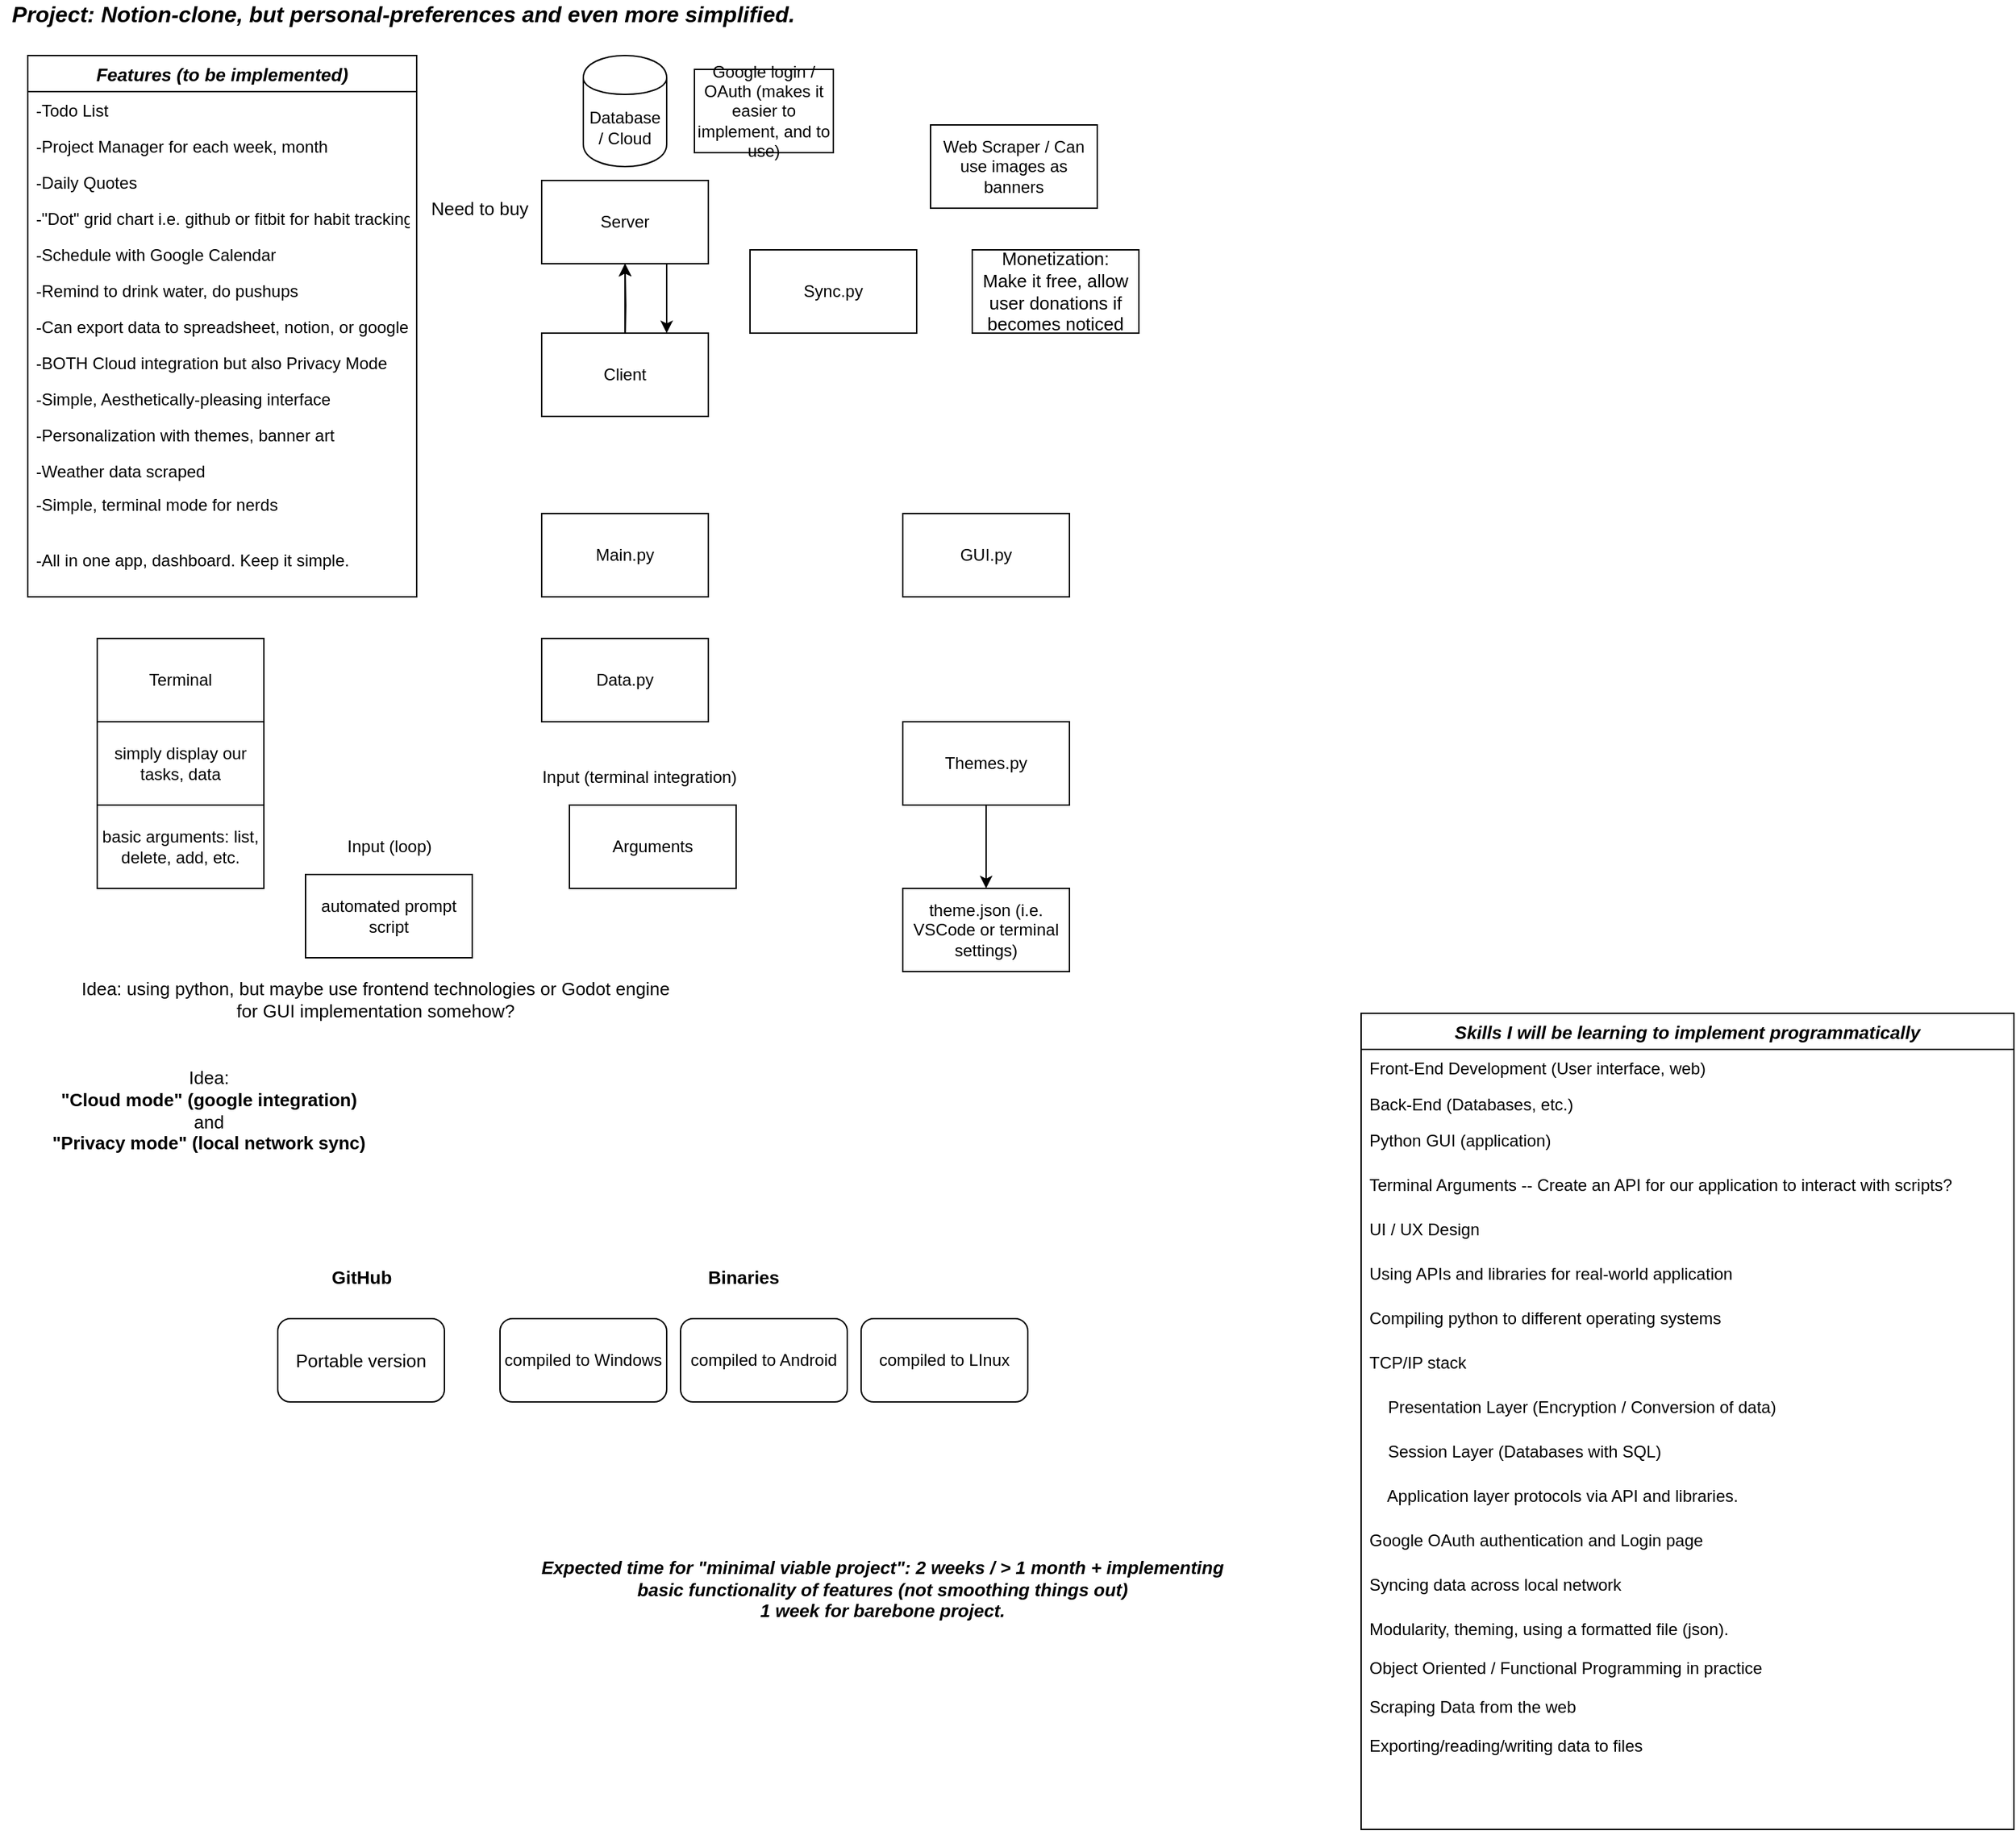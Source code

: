 <mxfile version="14.9.3" type="device"><diagram id="m1ZiXbeOmCHah1q8ih5m" name="Page-1"><mxGraphModel dx="809" dy="1233" grid="1" gridSize="10" guides="1" tooltips="1" connect="1" arrows="1" fold="1" page="1" pageScale="1" pageWidth="850" pageHeight="1100" math="0" shadow="0"><root><mxCell id="0"/><mxCell id="1" parent="0"/><mxCell id="vagmLVBsLf-TXgn-ubsa-1" value="Main.py" style="rounded=0;whiteSpace=wrap;html=1;" vertex="1" parent="1"><mxGeometry x="390" y="380" width="120" height="60" as="geometry"/></mxCell><mxCell id="vagmLVBsLf-TXgn-ubsa-3" value="Terminal" style="whiteSpace=wrap;html=1;" vertex="1" parent="1"><mxGeometry x="70" y="470" width="120" height="60" as="geometry"/></mxCell><mxCell id="vagmLVBsLf-TXgn-ubsa-4" value="GUI.py" style="whiteSpace=wrap;html=1;" vertex="1" parent="1"><mxGeometry x="650" y="380" width="120" height="60" as="geometry"/></mxCell><mxCell id="vagmLVBsLf-TXgn-ubsa-5" value="simply display our tasks, data" style="whiteSpace=wrap;html=1;" vertex="1" parent="1"><mxGeometry x="70" y="530" width="120" height="60" as="geometry"/></mxCell><mxCell id="vagmLVBsLf-TXgn-ubsa-7" value="automated prompt script&lt;br&gt;" style="whiteSpace=wrap;html=1;" vertex="1" parent="1"><mxGeometry x="220" y="640" width="120" height="60" as="geometry"/></mxCell><mxCell id="vagmLVBsLf-TXgn-ubsa-8" value="basic arguments: list, delete, add, etc." style="whiteSpace=wrap;html=1;" vertex="1" parent="1"><mxGeometry x="70" y="590" width="120" height="60" as="geometry"/></mxCell><mxCell id="vagmLVBsLf-TXgn-ubsa-14" style="edgeStyle=orthogonalEdgeStyle;rounded=0;orthogonalLoop=1;jettySize=auto;html=1;entryX=0.75;entryY=0;entryDx=0;entryDy=0;" edge="1" parent="1" source="vagmLVBsLf-TXgn-ubsa-9" target="vagmLVBsLf-TXgn-ubsa-10"><mxGeometry relative="1" as="geometry"><Array as="points"><mxPoint x="480" y="220"/><mxPoint x="480" y="220"/></Array></mxGeometry></mxCell><mxCell id="vagmLVBsLf-TXgn-ubsa-9" value="Server" style="whiteSpace=wrap;html=1;" vertex="1" parent="1"><mxGeometry x="390" y="140" width="120" height="60" as="geometry"/></mxCell><mxCell id="vagmLVBsLf-TXgn-ubsa-13" style="edgeStyle=orthogonalEdgeStyle;rounded=0;orthogonalLoop=1;jettySize=auto;html=1;entryX=0.5;entryY=1;entryDx=0;entryDy=0;" edge="1" parent="1" source="vagmLVBsLf-TXgn-ubsa-10" target="vagmLVBsLf-TXgn-ubsa-9"><mxGeometry relative="1" as="geometry"/></mxCell><mxCell id="vagmLVBsLf-TXgn-ubsa-15" value="" style="edgeStyle=orthogonalEdgeStyle;rounded=0;orthogonalLoop=1;jettySize=auto;html=1;" edge="1" parent="1" target="vagmLVBsLf-TXgn-ubsa-9"><mxGeometry relative="1" as="geometry"><mxPoint x="450" y="260" as="sourcePoint"/></mxGeometry></mxCell><mxCell id="vagmLVBsLf-TXgn-ubsa-10" value="Client" style="whiteSpace=wrap;html=1;" vertex="1" parent="1"><mxGeometry x="390" y="250" width="120" height="60" as="geometry"/></mxCell><mxCell id="vagmLVBsLf-TXgn-ubsa-11" value="Database / Cloud" style="shape=cylinder;whiteSpace=wrap;html=1;boundedLbl=1;backgroundOutline=1;" vertex="1" parent="1"><mxGeometry x="420" y="50" width="60" height="80" as="geometry"/></mxCell><mxCell id="vagmLVBsLf-TXgn-ubsa-12" value="Google login / OAuth (makes it easier to implement, and to use)" style="whiteSpace=wrap;html=1;" vertex="1" parent="1"><mxGeometry x="500" y="60" width="100" height="60" as="geometry"/></mxCell><mxCell id="vagmLVBsLf-TXgn-ubsa-17" value="Data.py" style="whiteSpace=wrap;html=1;" vertex="1" parent="1"><mxGeometry x="390" y="470" width="120" height="60" as="geometry"/></mxCell><mxCell id="vagmLVBsLf-TXgn-ubsa-19" value="&lt;font style=&quot;font-size: 16px&quot;&gt;&lt;i&gt;&lt;b&gt;Project: Notion-clone, but personal-preferences and even more simplified.&lt;/b&gt;&lt;/i&gt;&lt;/font&gt;" style="text;html=1;align=center;verticalAlign=middle;resizable=0;points=[];autosize=1;strokeColor=none;" vertex="1" parent="1"><mxGeometry y="10" width="580" height="20" as="geometry"/></mxCell><mxCell id="vagmLVBsLf-TXgn-ubsa-24" style="edgeStyle=orthogonalEdgeStyle;rounded=0;orthogonalLoop=1;jettySize=auto;html=1;entryX=0.5;entryY=0;entryDx=0;entryDy=0;" edge="1" parent="1" source="vagmLVBsLf-TXgn-ubsa-20" target="vagmLVBsLf-TXgn-ubsa-23"><mxGeometry relative="1" as="geometry"/></mxCell><mxCell id="vagmLVBsLf-TXgn-ubsa-20" value="Themes.py" style="whiteSpace=wrap;html=1;" vertex="1" parent="1"><mxGeometry x="650" y="530" width="120" height="60" as="geometry"/></mxCell><mxCell id="vagmLVBsLf-TXgn-ubsa-23" value="theme.json (i.e. VSCode or terminal settings)" style="whiteSpace=wrap;html=1;" vertex="1" parent="1"><mxGeometry x="650" y="650" width="120" height="60" as="geometry"/></mxCell><mxCell id="vagmLVBsLf-TXgn-ubsa-26" value="Arguments" style="whiteSpace=wrap;html=1;" vertex="1" parent="1"><mxGeometry x="410" y="590" width="120" height="60" as="geometry"/></mxCell><mxCell id="vagmLVBsLf-TXgn-ubsa-27" value="Input (terminal integration)" style="text;html=1;align=center;verticalAlign=middle;resizable=0;points=[];autosize=1;strokeColor=none;" vertex="1" parent="1"><mxGeometry x="380" y="560" width="160" height="20" as="geometry"/></mxCell><mxCell id="vagmLVBsLf-TXgn-ubsa-29" value="Input (loop)" style="text;html=1;align=center;verticalAlign=middle;resizable=0;points=[];autosize=1;strokeColor=none;" vertex="1" parent="1"><mxGeometry x="240" y="610" width="80" height="20" as="geometry"/></mxCell><mxCell id="vagmLVBsLf-TXgn-ubsa-31" value="Web Scraper / Can use images as banners" style="whiteSpace=wrap;html=1;" vertex="1" parent="1"><mxGeometry x="670" y="100" width="120" height="60" as="geometry"/></mxCell><mxCell id="vagmLVBsLf-TXgn-ubsa-32" value="Sync.py&lt;br&gt;" style="whiteSpace=wrap;html=1;" vertex="1" parent="1"><mxGeometry x="540" y="190" width="120" height="60" as="geometry"/></mxCell><mxCell id="vagmLVBsLf-TXgn-ubsa-38" value="compiled to Windows" style="rounded=1;whiteSpace=wrap;html=1;" vertex="1" parent="1"><mxGeometry x="360" y="960" width="120" height="60" as="geometry"/></mxCell><mxCell id="vagmLVBsLf-TXgn-ubsa-39" value="compiled to Android" style="rounded=1;whiteSpace=wrap;html=1;" vertex="1" parent="1"><mxGeometry x="490" y="960" width="120" height="60" as="geometry"/></mxCell><mxCell id="vagmLVBsLf-TXgn-ubsa-40" value="compiled to LInux" style="rounded=1;whiteSpace=wrap;html=1;" vertex="1" parent="1"><mxGeometry x="620" y="960" width="120" height="60" as="geometry"/></mxCell><mxCell id="vagmLVBsLf-TXgn-ubsa-41" value="Features (to be implemented)" style="swimlane;fontStyle=3;childLayout=stackLayout;horizontal=1;startSize=26;horizontalStack=0;resizeParent=1;resizeParentMax=0;resizeLast=0;collapsible=1;marginBottom=0;fontSize=13;" vertex="1" parent="1"><mxGeometry x="20" y="50" width="280" height="390" as="geometry"/></mxCell><mxCell id="vagmLVBsLf-TXgn-ubsa-42" value="-Todo List   " style="text;strokeColor=none;fillColor=none;align=left;verticalAlign=top;spacingLeft=4;spacingRight=4;overflow=hidden;rotatable=0;points=[[0,0.5],[1,0.5]];portConstraint=eastwest;" vertex="1" parent="vagmLVBsLf-TXgn-ubsa-41"><mxGeometry y="26" width="280" height="26" as="geometry"/></mxCell><mxCell id="vagmLVBsLf-TXgn-ubsa-43" value="-Project Manager for each week, month" style="text;strokeColor=none;fillColor=none;align=left;verticalAlign=top;spacingLeft=4;spacingRight=4;overflow=hidden;rotatable=0;points=[[0,0.5],[1,0.5]];portConstraint=eastwest;" vertex="1" parent="vagmLVBsLf-TXgn-ubsa-41"><mxGeometry y="52" width="280" height="26" as="geometry"/></mxCell><mxCell id="vagmLVBsLf-TXgn-ubsa-59" value="-Daily Quotes" style="text;strokeColor=none;fillColor=none;align=left;verticalAlign=top;spacingLeft=4;spacingRight=4;overflow=hidden;rotatable=0;points=[[0,0.5],[1,0.5]];portConstraint=eastwest;" vertex="1" parent="vagmLVBsLf-TXgn-ubsa-41"><mxGeometry y="78" width="280" height="26" as="geometry"/></mxCell><mxCell id="vagmLVBsLf-TXgn-ubsa-60" value="-&quot;Dot&quot; grid chart i.e. github or fitbit for habit tracking" style="text;strokeColor=none;fillColor=none;align=left;verticalAlign=top;spacingLeft=4;spacingRight=4;overflow=hidden;rotatable=0;points=[[0,0.5],[1,0.5]];portConstraint=eastwest;" vertex="1" parent="vagmLVBsLf-TXgn-ubsa-41"><mxGeometry y="104" width="280" height="26" as="geometry"/></mxCell><mxCell id="vagmLVBsLf-TXgn-ubsa-45" value="-Schedule with Google Calendar" style="text;strokeColor=none;fillColor=none;align=left;verticalAlign=top;spacingLeft=4;spacingRight=4;overflow=hidden;rotatable=0;points=[[0,0.5],[1,0.5]];portConstraint=eastwest;" vertex="1" parent="vagmLVBsLf-TXgn-ubsa-41"><mxGeometry y="130" width="280" height="26" as="geometry"/></mxCell><mxCell id="vagmLVBsLf-TXgn-ubsa-47" value="-Remind to drink water, do pushups" style="text;strokeColor=none;fillColor=none;align=left;verticalAlign=top;spacingLeft=4;spacingRight=4;overflow=hidden;rotatable=0;points=[[0,0.5],[1,0.5]];portConstraint=eastwest;" vertex="1" parent="vagmLVBsLf-TXgn-ubsa-41"><mxGeometry y="156" width="280" height="26" as="geometry"/></mxCell><mxCell id="vagmLVBsLf-TXgn-ubsa-54" value="-Can export data to spreadsheet, notion, or google" style="text;strokeColor=none;fillColor=none;align=left;verticalAlign=top;spacingLeft=4;spacingRight=4;overflow=hidden;rotatable=0;points=[[0,0.5],[1,0.5]];portConstraint=eastwest;" vertex="1" parent="vagmLVBsLf-TXgn-ubsa-41"><mxGeometry y="182" width="280" height="26" as="geometry"/></mxCell><mxCell id="vagmLVBsLf-TXgn-ubsa-58" value="-BOTH Cloud integration but also Privacy Mode" style="text;strokeColor=none;fillColor=none;align=left;verticalAlign=top;spacingLeft=4;spacingRight=4;overflow=hidden;rotatable=0;points=[[0,0.5],[1,0.5]];portConstraint=eastwest;" vertex="1" parent="vagmLVBsLf-TXgn-ubsa-41"><mxGeometry y="208" width="280" height="26" as="geometry"/></mxCell><mxCell id="vagmLVBsLf-TXgn-ubsa-55" value="-Simple, Aesthetically-pleasing interface" style="text;strokeColor=none;fillColor=none;align=left;verticalAlign=top;spacingLeft=4;spacingRight=4;overflow=hidden;rotatable=0;points=[[0,0.5],[1,0.5]];portConstraint=eastwest;" vertex="1" parent="vagmLVBsLf-TXgn-ubsa-41"><mxGeometry y="234" width="280" height="26" as="geometry"/></mxCell><mxCell id="vagmLVBsLf-TXgn-ubsa-57" value="-Personalization with themes, banner art" style="text;strokeColor=none;fillColor=none;align=left;verticalAlign=top;spacingLeft=4;spacingRight=4;overflow=hidden;rotatable=0;points=[[0,0.5],[1,0.5]];portConstraint=eastwest;" vertex="1" parent="vagmLVBsLf-TXgn-ubsa-41"><mxGeometry y="260" width="280" height="26" as="geometry"/></mxCell><mxCell id="vagmLVBsLf-TXgn-ubsa-65" value="-Weather data scraped" style="text;strokeColor=none;fillColor=none;align=left;verticalAlign=top;spacingLeft=4;spacingRight=4;overflow=hidden;rotatable=0;points=[[0,0.5],[1,0.5]];portConstraint=eastwest;" vertex="1" parent="vagmLVBsLf-TXgn-ubsa-41"><mxGeometry y="286" width="280" height="24" as="geometry"/></mxCell><mxCell id="vagmLVBsLf-TXgn-ubsa-56" value="-Simple, terminal mode for nerds" style="text;strokeColor=none;fillColor=none;align=left;verticalAlign=top;spacingLeft=4;spacingRight=4;overflow=hidden;rotatable=0;points=[[0,0.5],[1,0.5]];portConstraint=eastwest;" vertex="1" parent="vagmLVBsLf-TXgn-ubsa-41"><mxGeometry y="310" width="280" height="40" as="geometry"/></mxCell><mxCell id="vagmLVBsLf-TXgn-ubsa-67" value="-All in one app, dashboard. Keep it simple." style="text;strokeColor=none;fillColor=none;align=left;verticalAlign=top;spacingLeft=4;spacingRight=4;overflow=hidden;rotatable=0;points=[[0,0.5],[1,0.5]];portConstraint=eastwest;" vertex="1" parent="vagmLVBsLf-TXgn-ubsa-41"><mxGeometry y="350" width="280" height="40" as="geometry"/></mxCell><mxCell id="vagmLVBsLf-TXgn-ubsa-48" value="Idea: using python, but maybe use frontend technologies or Godot engine&lt;br&gt;for GUI implementation somehow?" style="text;html=1;align=center;verticalAlign=middle;resizable=0;points=[];autosize=1;strokeColor=none;fontSize=13;" vertex="1" parent="1"><mxGeometry x="50" y="710" width="440" height="40" as="geometry"/></mxCell><mxCell id="vagmLVBsLf-TXgn-ubsa-49" value="Portable version" style="rounded=1;whiteSpace=wrap;html=1;fontSize=13;" vertex="1" parent="1"><mxGeometry x="200" y="960" width="120" height="60" as="geometry"/></mxCell><mxCell id="vagmLVBsLf-TXgn-ubsa-50" value="&lt;b&gt;Binaries&lt;/b&gt;" style="text;html=1;align=center;verticalAlign=middle;resizable=0;points=[];autosize=1;strokeColor=none;fontSize=13;" vertex="1" parent="1"><mxGeometry x="500" y="920" width="70" height="20" as="geometry"/></mxCell><mxCell id="vagmLVBsLf-TXgn-ubsa-51" value="&lt;b&gt;GitHub&lt;/b&gt;" style="text;html=1;align=center;verticalAlign=middle;resizable=0;points=[];autosize=1;strokeColor=none;fontSize=13;" vertex="1" parent="1"><mxGeometry x="230" y="920" width="60" height="20" as="geometry"/></mxCell><mxCell id="vagmLVBsLf-TXgn-ubsa-52" value="Need to buy" style="text;html=1;align=center;verticalAlign=middle;resizable=0;points=[];autosize=1;strokeColor=none;fontSize=13;" vertex="1" parent="1"><mxGeometry x="300" y="150" width="90" height="20" as="geometry"/></mxCell><mxCell id="vagmLVBsLf-TXgn-ubsa-53" value="Idea:&lt;br&gt;&lt;b&gt;&quot;Cloud mode&quot; (google integration)&lt;/b&gt;&lt;br&gt;and&lt;br&gt;&lt;b&gt;&quot;Privacy mode&quot; (local network sync)&lt;/b&gt;" style="text;html=1;align=center;verticalAlign=middle;resizable=0;points=[];autosize=1;strokeColor=none;fontSize=13;" vertex="1" parent="1"><mxGeometry x="30" y="775" width="240" height="70" as="geometry"/></mxCell><mxCell id="vagmLVBsLf-TXgn-ubsa-62" value="Monetization: &lt;br&gt;Make it free, allow user donations if becomes noticed" style="whiteSpace=wrap;html=1;fontSize=13;" vertex="1" parent="1"><mxGeometry x="700" y="190" width="120" height="60" as="geometry"/></mxCell><mxCell id="vagmLVBsLf-TXgn-ubsa-68" value="&lt;b&gt;&lt;i&gt;Expected time for &quot;minimal viable project&quot;: 2 weeks / &amp;gt; 1 month + implementing&lt;br&gt;basic functionality of features (not smoothing things out)&lt;br&gt;1 week for barebone project.&lt;br&gt;&lt;/i&gt;&lt;/b&gt;" style="text;html=1;align=center;verticalAlign=middle;resizable=0;points=[];autosize=1;strokeColor=none;fontSize=13;" vertex="1" parent="1"><mxGeometry x="380" y="1130" width="510" height="50" as="geometry"/></mxCell><mxCell id="vagmLVBsLf-TXgn-ubsa-71" value="Skills I will be learning to implement programmatically" style="swimlane;fontStyle=3;childLayout=stackLayout;horizontal=1;startSize=26;horizontalStack=0;resizeParent=1;resizeParentMax=0;resizeLast=0;collapsible=1;marginBottom=0;fontSize=13;" vertex="1" parent="1"><mxGeometry x="980" y="740" width="470" height="588" as="geometry"><mxRectangle x="980" y="735" width="170" height="26" as="alternateBounds"/></mxGeometry></mxCell><mxCell id="vagmLVBsLf-TXgn-ubsa-72" value="Front-End Development (User interface, web)    " style="text;strokeColor=none;fillColor=none;align=left;verticalAlign=top;spacingLeft=4;spacingRight=4;overflow=hidden;rotatable=0;points=[[0,0.5],[1,0.5]];portConstraint=eastwest;" vertex="1" parent="vagmLVBsLf-TXgn-ubsa-71"><mxGeometry y="26" width="470" height="26" as="geometry"/></mxCell><mxCell id="vagmLVBsLf-TXgn-ubsa-73" value="Back-End (Databases, etc.)" style="text;strokeColor=none;fillColor=none;align=left;verticalAlign=top;spacingLeft=4;spacingRight=4;overflow=hidden;rotatable=0;points=[[0,0.5],[1,0.5]];portConstraint=eastwest;" vertex="1" parent="vagmLVBsLf-TXgn-ubsa-71"><mxGeometry y="52" width="470" height="26" as="geometry"/></mxCell><mxCell id="vagmLVBsLf-TXgn-ubsa-74" value="Python GUI (application)" style="text;strokeColor=none;fillColor=none;align=left;verticalAlign=top;spacingLeft=4;spacingRight=4;overflow=hidden;rotatable=0;points=[[0,0.5],[1,0.5]];portConstraint=eastwest;" vertex="1" parent="vagmLVBsLf-TXgn-ubsa-71"><mxGeometry y="78" width="470" height="32" as="geometry"/></mxCell><mxCell id="vagmLVBsLf-TXgn-ubsa-86" value="Terminal Arguments -- Create an API for our application to interact with scripts?" style="text;strokeColor=none;fillColor=none;align=left;verticalAlign=top;spacingLeft=4;spacingRight=4;overflow=hidden;rotatable=0;points=[[0,0.5],[1,0.5]];portConstraint=eastwest;" vertex="1" parent="vagmLVBsLf-TXgn-ubsa-71"><mxGeometry y="110" width="470" height="32" as="geometry"/></mxCell><mxCell id="vagmLVBsLf-TXgn-ubsa-85" value="UI / UX Design" style="text;strokeColor=none;fillColor=none;align=left;verticalAlign=top;spacingLeft=4;spacingRight=4;overflow=hidden;rotatable=0;points=[[0,0.5],[1,0.5]];portConstraint=eastwest;" vertex="1" parent="vagmLVBsLf-TXgn-ubsa-71"><mxGeometry y="142" width="470" height="32" as="geometry"/></mxCell><mxCell id="vagmLVBsLf-TXgn-ubsa-84" value="Using APIs and libraries for real-world application " style="text;strokeColor=none;fillColor=none;align=left;verticalAlign=top;spacingLeft=4;spacingRight=4;overflow=hidden;rotatable=0;points=[[0,0.5],[1,0.5]];portConstraint=eastwest;" vertex="1" parent="vagmLVBsLf-TXgn-ubsa-71"><mxGeometry y="174" width="470" height="32" as="geometry"/></mxCell><mxCell id="vagmLVBsLf-TXgn-ubsa-76" value="Compiling python to different operating systems" style="text;strokeColor=none;fillColor=none;align=left;verticalAlign=top;spacingLeft=4;spacingRight=4;overflow=hidden;rotatable=0;points=[[0,0.5],[1,0.5]];portConstraint=eastwest;" vertex="1" parent="vagmLVBsLf-TXgn-ubsa-71"><mxGeometry y="206" width="470" height="32" as="geometry"/></mxCell><mxCell id="vagmLVBsLf-TXgn-ubsa-77" value="TCP/IP stack" style="text;strokeColor=none;fillColor=none;align=left;verticalAlign=top;spacingLeft=4;spacingRight=4;overflow=hidden;rotatable=0;points=[[0,0.5],[1,0.5]];portConstraint=eastwest;" vertex="1" parent="vagmLVBsLf-TXgn-ubsa-71"><mxGeometry y="238" width="470" height="32" as="geometry"/></mxCell><mxCell id="vagmLVBsLf-TXgn-ubsa-78" value="    Presentation Layer (Encryption / Conversion of data)" style="text;strokeColor=none;fillColor=none;align=left;verticalAlign=top;spacingLeft=4;spacingRight=4;overflow=hidden;rotatable=0;points=[[0,0.5],[1,0.5]];portConstraint=eastwest;" vertex="1" parent="vagmLVBsLf-TXgn-ubsa-71"><mxGeometry y="270" width="470" height="32" as="geometry"/></mxCell><mxCell id="vagmLVBsLf-TXgn-ubsa-79" value="    Session Layer (Databases with SQL)" style="text;strokeColor=none;fillColor=none;align=left;verticalAlign=top;spacingLeft=4;spacingRight=4;overflow=hidden;rotatable=0;points=[[0,0.5],[1,0.5]];portConstraint=eastwest;" vertex="1" parent="vagmLVBsLf-TXgn-ubsa-71"><mxGeometry y="302" width="470" height="32" as="geometry"/></mxCell><mxCell id="vagmLVBsLf-TXgn-ubsa-80" value="    Application layer protocols via API and libraries." style="text;strokeColor=none;fillColor=none;align=left;verticalAlign=top;spacingLeft=4;spacingRight=4;overflow=hidden;rotatable=0;points=[[0,0.5],[1,0.5]];portConstraint=eastwest;" vertex="1" parent="vagmLVBsLf-TXgn-ubsa-71"><mxGeometry y="334" width="470" height="32" as="geometry"/></mxCell><mxCell id="vagmLVBsLf-TXgn-ubsa-81" value="Google OAuth authentication and Login page" style="text;strokeColor=none;fillColor=none;align=left;verticalAlign=top;spacingLeft=4;spacingRight=4;overflow=hidden;rotatable=0;points=[[0,0.5],[1,0.5]];portConstraint=eastwest;" vertex="1" parent="vagmLVBsLf-TXgn-ubsa-71"><mxGeometry y="366" width="470" height="32" as="geometry"/></mxCell><mxCell id="vagmLVBsLf-TXgn-ubsa-83" value="Syncing data across local network" style="text;strokeColor=none;fillColor=none;align=left;verticalAlign=top;spacingLeft=4;spacingRight=4;overflow=hidden;rotatable=0;points=[[0,0.5],[1,0.5]];portConstraint=eastwest;" vertex="1" parent="vagmLVBsLf-TXgn-ubsa-71"><mxGeometry y="398" width="470" height="32" as="geometry"/></mxCell><mxCell id="vagmLVBsLf-TXgn-ubsa-82" value="Modularity, theming, using a formatted file (json).&#10;&#10;Object Oriented / Functional Programming in practice&#10;&#10;Scraping Data from the web&#10;&#10;Exporting/reading/writing data to files" style="text;strokeColor=none;fillColor=none;align=left;verticalAlign=top;spacingLeft=4;spacingRight=4;overflow=hidden;rotatable=0;points=[[0,0.5],[1,0.5]];portConstraint=eastwest;" vertex="1" parent="vagmLVBsLf-TXgn-ubsa-71"><mxGeometry y="430" width="470" height="158" as="geometry"/></mxCell></root></mxGraphModel></diagram></mxfile>